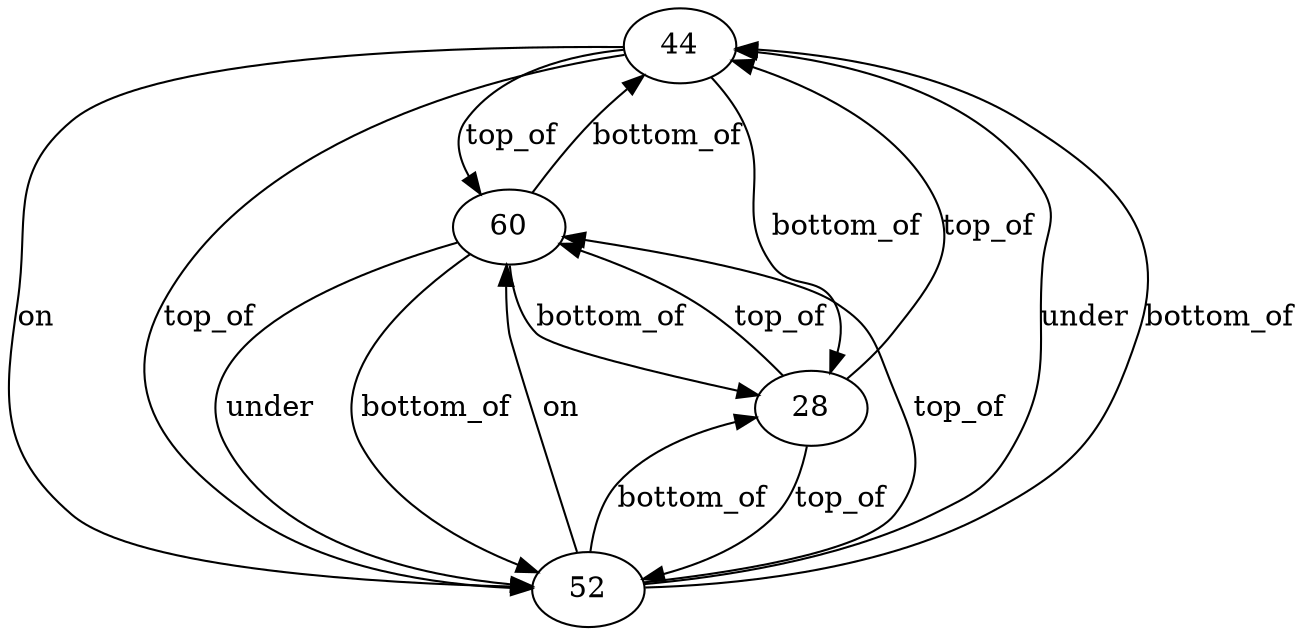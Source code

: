 // Graph of spatial relations
digraph {
	44 [label=44]
	60 [label=60]
	52 [label=52]
	28 [label=28]
	60 -> 44 [label=bottom_of]
	52 -> 44 [label=under]
	52 -> 44 [label=bottom_of]
	28 -> 44 [label=top_of]
	44 -> 60 [label=top_of]
	52 -> 60 [label=on]
	52 -> 60 [label=top_of]
	28 -> 60 [label=top_of]
	44 -> 52 [label=on]
	44 -> 52 [label=top_of]
	60 -> 52 [label=under]
	60 -> 52 [label=bottom_of]
	28 -> 52 [label=top_of]
	44 -> 28 [label=bottom_of]
	60 -> 28 [label=bottom_of]
	52 -> 28 [label=bottom_of]
}
